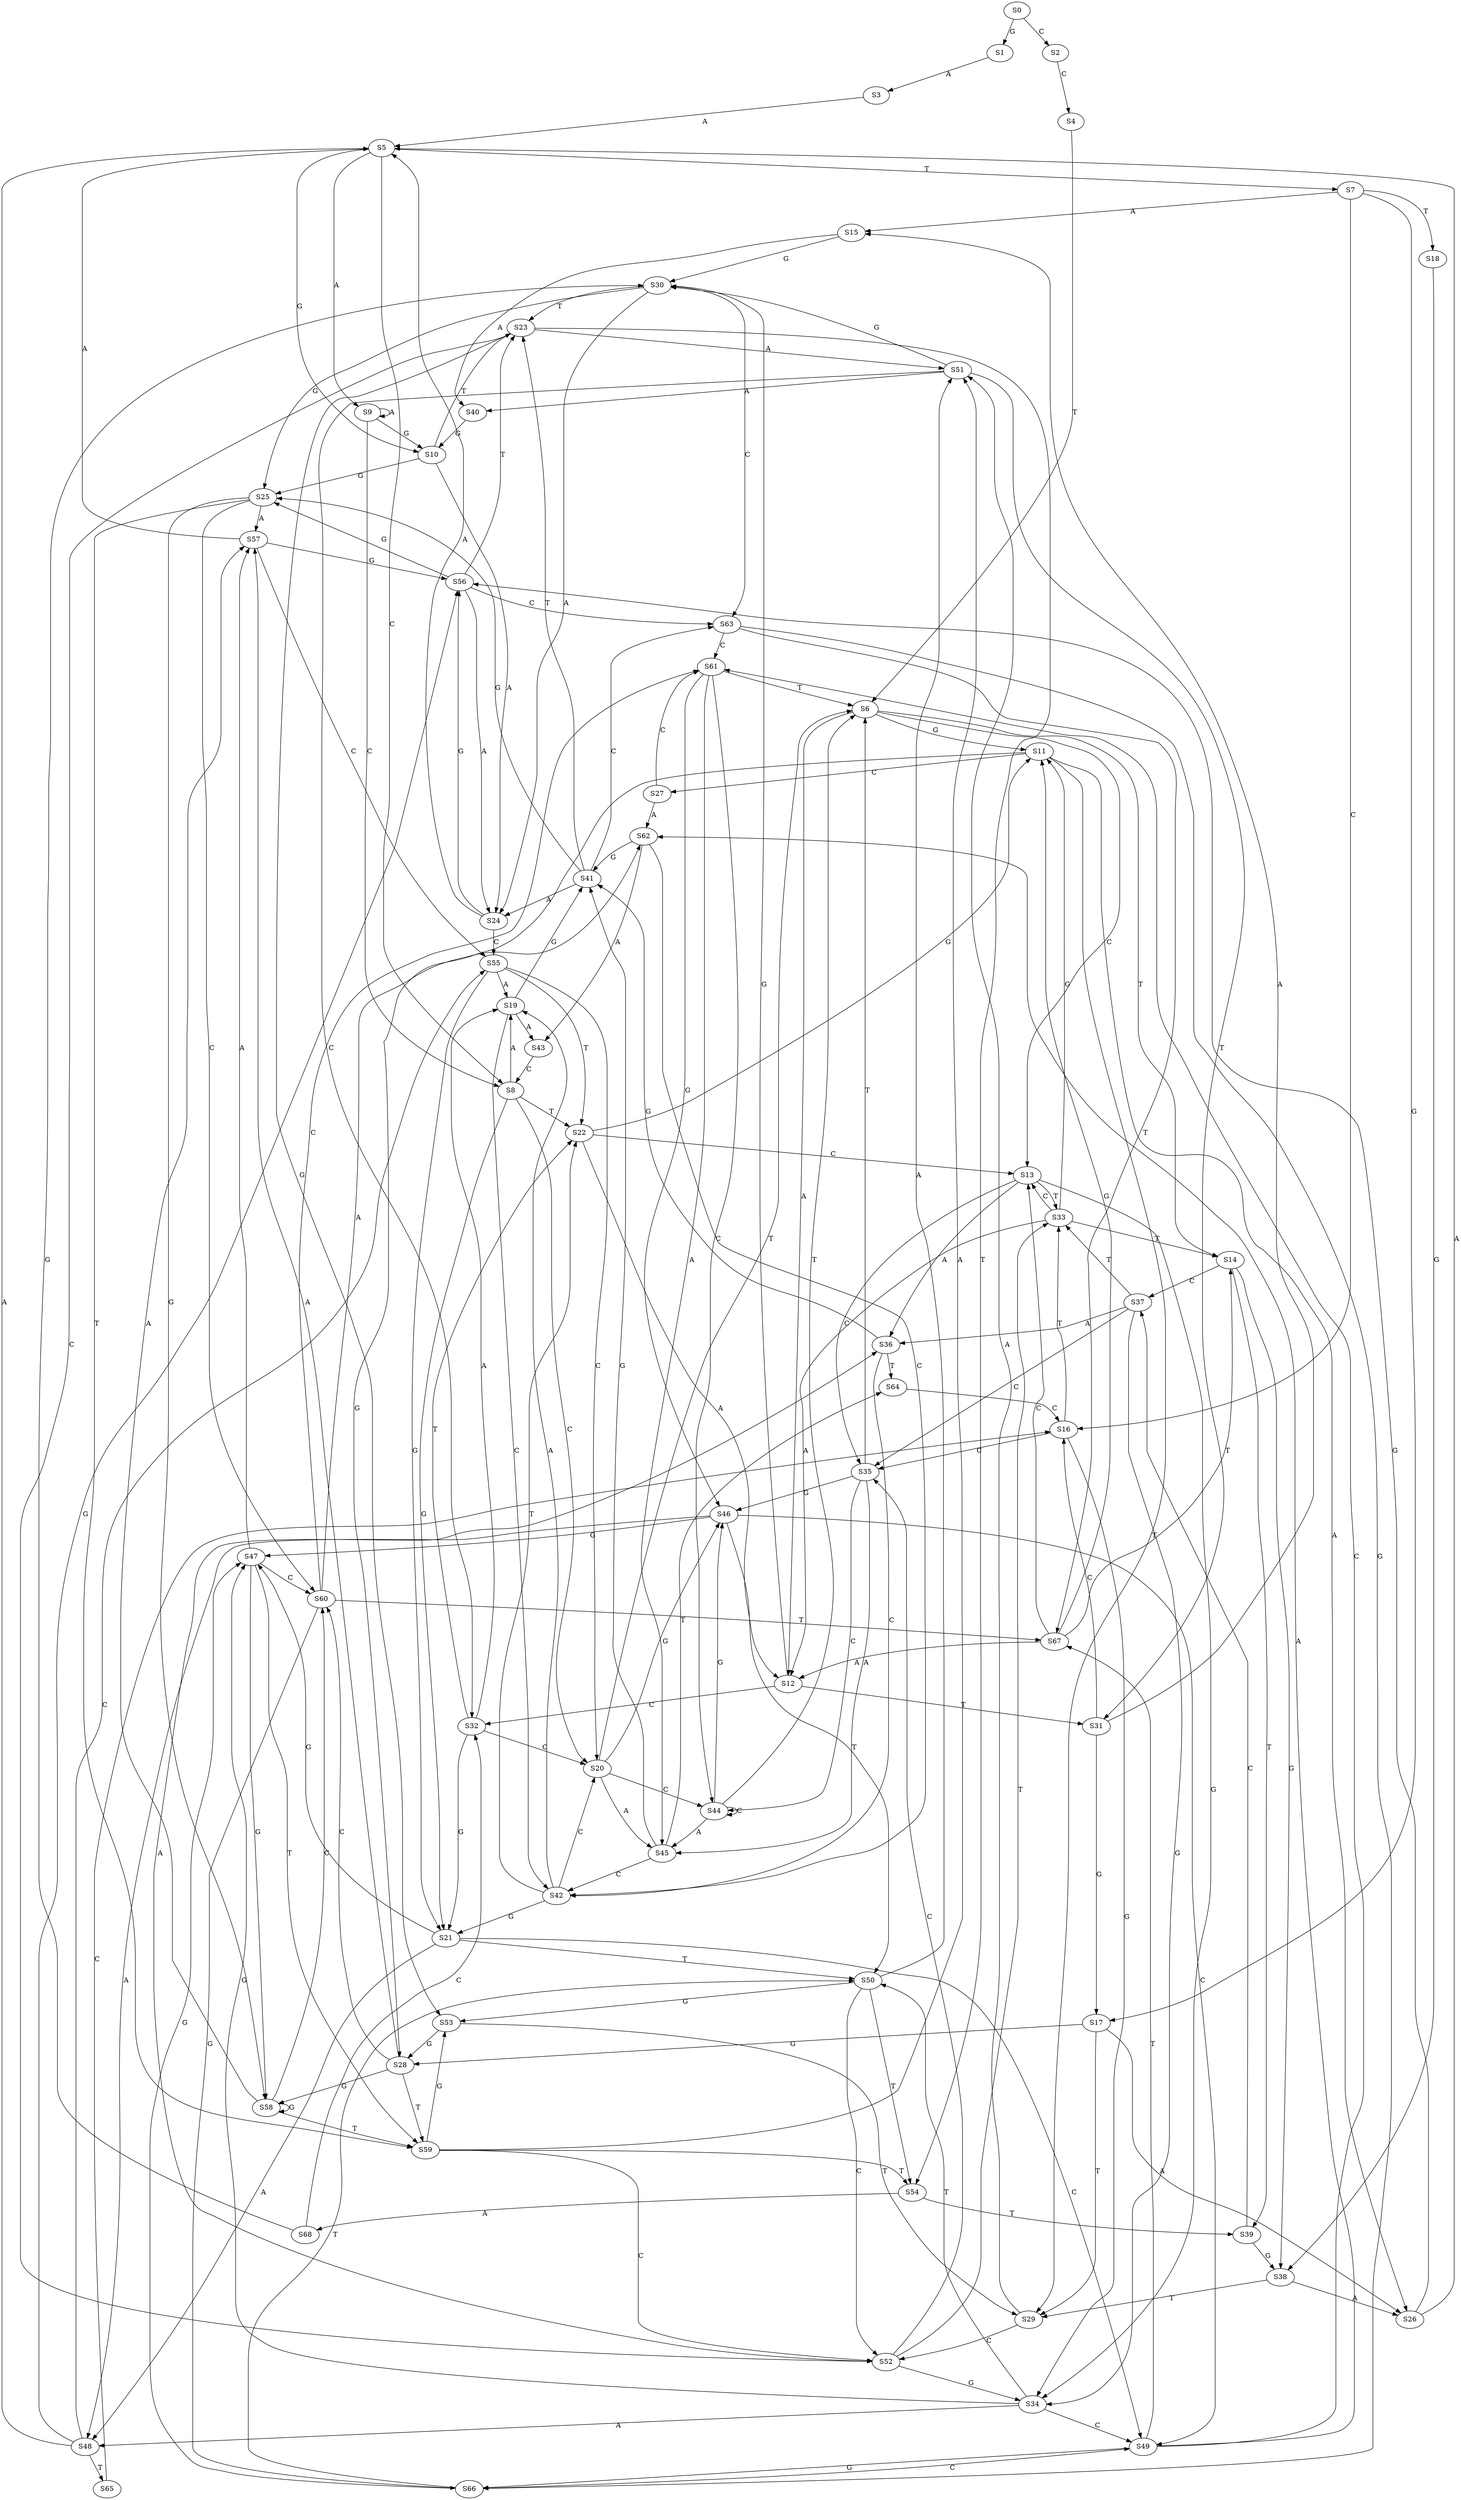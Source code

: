 strict digraph  {
	S0 -> S1 [ label = G ];
	S0 -> S2 [ label = C ];
	S1 -> S3 [ label = A ];
	S2 -> S4 [ label = C ];
	S3 -> S5 [ label = A ];
	S4 -> S6 [ label = T ];
	S5 -> S7 [ label = T ];
	S5 -> S8 [ label = C ];
	S5 -> S9 [ label = A ];
	S5 -> S10 [ label = G ];
	S6 -> S11 [ label = G ];
	S6 -> S12 [ label = A ];
	S6 -> S13 [ label = C ];
	S6 -> S14 [ label = T ];
	S7 -> S15 [ label = A ];
	S7 -> S16 [ label = C ];
	S7 -> S17 [ label = G ];
	S7 -> S18 [ label = T ];
	S8 -> S19 [ label = A ];
	S8 -> S20 [ label = C ];
	S8 -> S21 [ label = G ];
	S8 -> S22 [ label = T ];
	S9 -> S10 [ label = G ];
	S9 -> S8 [ label = C ];
	S9 -> S9 [ label = A ];
	S10 -> S23 [ label = T ];
	S10 -> S24 [ label = A ];
	S10 -> S25 [ label = G ];
	S11 -> S26 [ label = A ];
	S11 -> S27 [ label = C ];
	S11 -> S28 [ label = G ];
	S11 -> S29 [ label = T ];
	S12 -> S30 [ label = G ];
	S12 -> S31 [ label = T ];
	S12 -> S32 [ label = C ];
	S13 -> S33 [ label = T ];
	S13 -> S34 [ label = G ];
	S13 -> S35 [ label = C ];
	S13 -> S36 [ label = A ];
	S14 -> S37 [ label = C ];
	S14 -> S38 [ label = G ];
	S14 -> S39 [ label = T ];
	S15 -> S30 [ label = G ];
	S15 -> S40 [ label = A ];
	S16 -> S35 [ label = C ];
	S16 -> S34 [ label = G ];
	S16 -> S33 [ label = T ];
	S17 -> S28 [ label = G ];
	S17 -> S26 [ label = A ];
	S17 -> S29 [ label = T ];
	S18 -> S38 [ label = G ];
	S19 -> S41 [ label = G ];
	S19 -> S42 [ label = C ];
	S19 -> S43 [ label = A ];
	S20 -> S44 [ label = C ];
	S20 -> S45 [ label = A ];
	S20 -> S6 [ label = T ];
	S20 -> S46 [ label = G ];
	S21 -> S47 [ label = G ];
	S21 -> S48 [ label = A ];
	S21 -> S49 [ label = C ];
	S21 -> S50 [ label = T ];
	S22 -> S12 [ label = A ];
	S22 -> S13 [ label = C ];
	S22 -> S11 [ label = G ];
	S23 -> S51 [ label = A ];
	S23 -> S52 [ label = C ];
	S23 -> S53 [ label = G ];
	S23 -> S54 [ label = T ];
	S24 -> S5 [ label = A ];
	S24 -> S55 [ label = C ];
	S24 -> S56 [ label = G ];
	S25 -> S57 [ label = A ];
	S25 -> S58 [ label = G ];
	S25 -> S59 [ label = T ];
	S25 -> S60 [ label = C ];
	S26 -> S56 [ label = G ];
	S26 -> S5 [ label = A ];
	S27 -> S61 [ label = C ];
	S27 -> S62 [ label = A ];
	S28 -> S58 [ label = G ];
	S28 -> S60 [ label = C ];
	S28 -> S59 [ label = T ];
	S28 -> S57 [ label = A ];
	S29 -> S52 [ label = C ];
	S29 -> S51 [ label = A ];
	S30 -> S23 [ label = T ];
	S30 -> S24 [ label = A ];
	S30 -> S63 [ label = C ];
	S30 -> S25 [ label = G ];
	S31 -> S16 [ label = C ];
	S31 -> S15 [ label = A ];
	S31 -> S17 [ label = G ];
	S32 -> S21 [ label = G ];
	S32 -> S20 [ label = C ];
	S32 -> S22 [ label = T ];
	S32 -> S19 [ label = A ];
	S33 -> S11 [ label = G ];
	S33 -> S13 [ label = C ];
	S33 -> S12 [ label = A ];
	S33 -> S14 [ label = T ];
	S34 -> S47 [ label = G ];
	S34 -> S50 [ label = T ];
	S34 -> S49 [ label = C ];
	S34 -> S48 [ label = A ];
	S35 -> S44 [ label = C ];
	S35 -> S45 [ label = A ];
	S35 -> S6 [ label = T ];
	S35 -> S46 [ label = G ];
	S36 -> S64 [ label = T ];
	S36 -> S42 [ label = C ];
	S36 -> S41 [ label = G ];
	S37 -> S36 [ label = A ];
	S37 -> S33 [ label = T ];
	S37 -> S35 [ label = C ];
	S37 -> S34 [ label = G ];
	S38 -> S29 [ label = T ];
	S38 -> S26 [ label = A ];
	S39 -> S38 [ label = G ];
	S39 -> S37 [ label = C ];
	S40 -> S10 [ label = G ];
	S41 -> S25 [ label = G ];
	S41 -> S23 [ label = T ];
	S41 -> S24 [ label = A ];
	S41 -> S63 [ label = C ];
	S42 -> S22 [ label = T ];
	S42 -> S20 [ label = C ];
	S42 -> S19 [ label = A ];
	S42 -> S21 [ label = G ];
	S43 -> S8 [ label = C ];
	S44 -> S46 [ label = G ];
	S44 -> S44 [ label = C ];
	S44 -> S45 [ label = A ];
	S44 -> S6 [ label = T ];
	S45 -> S41 [ label = G ];
	S45 -> S64 [ label = T ];
	S45 -> S42 [ label = C ];
	S46 -> S48 [ label = A ];
	S46 -> S47 [ label = G ];
	S46 -> S50 [ label = T ];
	S46 -> S49 [ label = C ];
	S47 -> S57 [ label = A ];
	S47 -> S58 [ label = G ];
	S47 -> S60 [ label = C ];
	S47 -> S59 [ label = T ];
	S48 -> S5 [ label = A ];
	S48 -> S55 [ label = C ];
	S48 -> S56 [ label = G ];
	S48 -> S65 [ label = T ];
	S49 -> S66 [ label = G ];
	S49 -> S67 [ label = T ];
	S49 -> S61 [ label = C ];
	S49 -> S62 [ label = A ];
	S50 -> S52 [ label = C ];
	S50 -> S51 [ label = A ];
	S50 -> S53 [ label = G ];
	S50 -> S54 [ label = T ];
	S51 -> S31 [ label = T ];
	S51 -> S30 [ label = G ];
	S51 -> S40 [ label = A ];
	S51 -> S32 [ label = C ];
	S52 -> S33 [ label = T ];
	S52 -> S34 [ label = G ];
	S52 -> S36 [ label = A ];
	S52 -> S35 [ label = C ];
	S53 -> S29 [ label = T ];
	S53 -> S28 [ label = G ];
	S54 -> S68 [ label = A ];
	S54 -> S39 [ label = T ];
	S55 -> S22 [ label = T ];
	S55 -> S21 [ label = G ];
	S55 -> S20 [ label = C ];
	S55 -> S19 [ label = A ];
	S56 -> S23 [ label = T ];
	S56 -> S24 [ label = A ];
	S56 -> S25 [ label = G ];
	S56 -> S63 [ label = C ];
	S57 -> S5 [ label = A ];
	S57 -> S55 [ label = C ];
	S57 -> S56 [ label = G ];
	S58 -> S59 [ label = T ];
	S58 -> S60 [ label = C ];
	S58 -> S58 [ label = G ];
	S58 -> S57 [ label = A ];
	S59 -> S51 [ label = A ];
	S59 -> S52 [ label = C ];
	S59 -> S53 [ label = G ];
	S59 -> S54 [ label = T ];
	S60 -> S67 [ label = T ];
	S60 -> S61 [ label = C ];
	S60 -> S62 [ label = A ];
	S60 -> S66 [ label = G ];
	S61 -> S46 [ label = G ];
	S61 -> S45 [ label = A ];
	S61 -> S6 [ label = T ];
	S61 -> S44 [ label = C ];
	S62 -> S41 [ label = G ];
	S62 -> S42 [ label = C ];
	S62 -> S43 [ label = A ];
	S63 -> S61 [ label = C ];
	S63 -> S67 [ label = T ];
	S63 -> S66 [ label = G ];
	S64 -> S16 [ label = C ];
	S65 -> S16 [ label = C ];
	S66 -> S47 [ label = G ];
	S66 -> S49 [ label = C ];
	S66 -> S50 [ label = T ];
	S67 -> S12 [ label = A ];
	S67 -> S13 [ label = C ];
	S67 -> S14 [ label = T ];
	S67 -> S11 [ label = G ];
	S68 -> S32 [ label = C ];
	S68 -> S30 [ label = G ];
}

